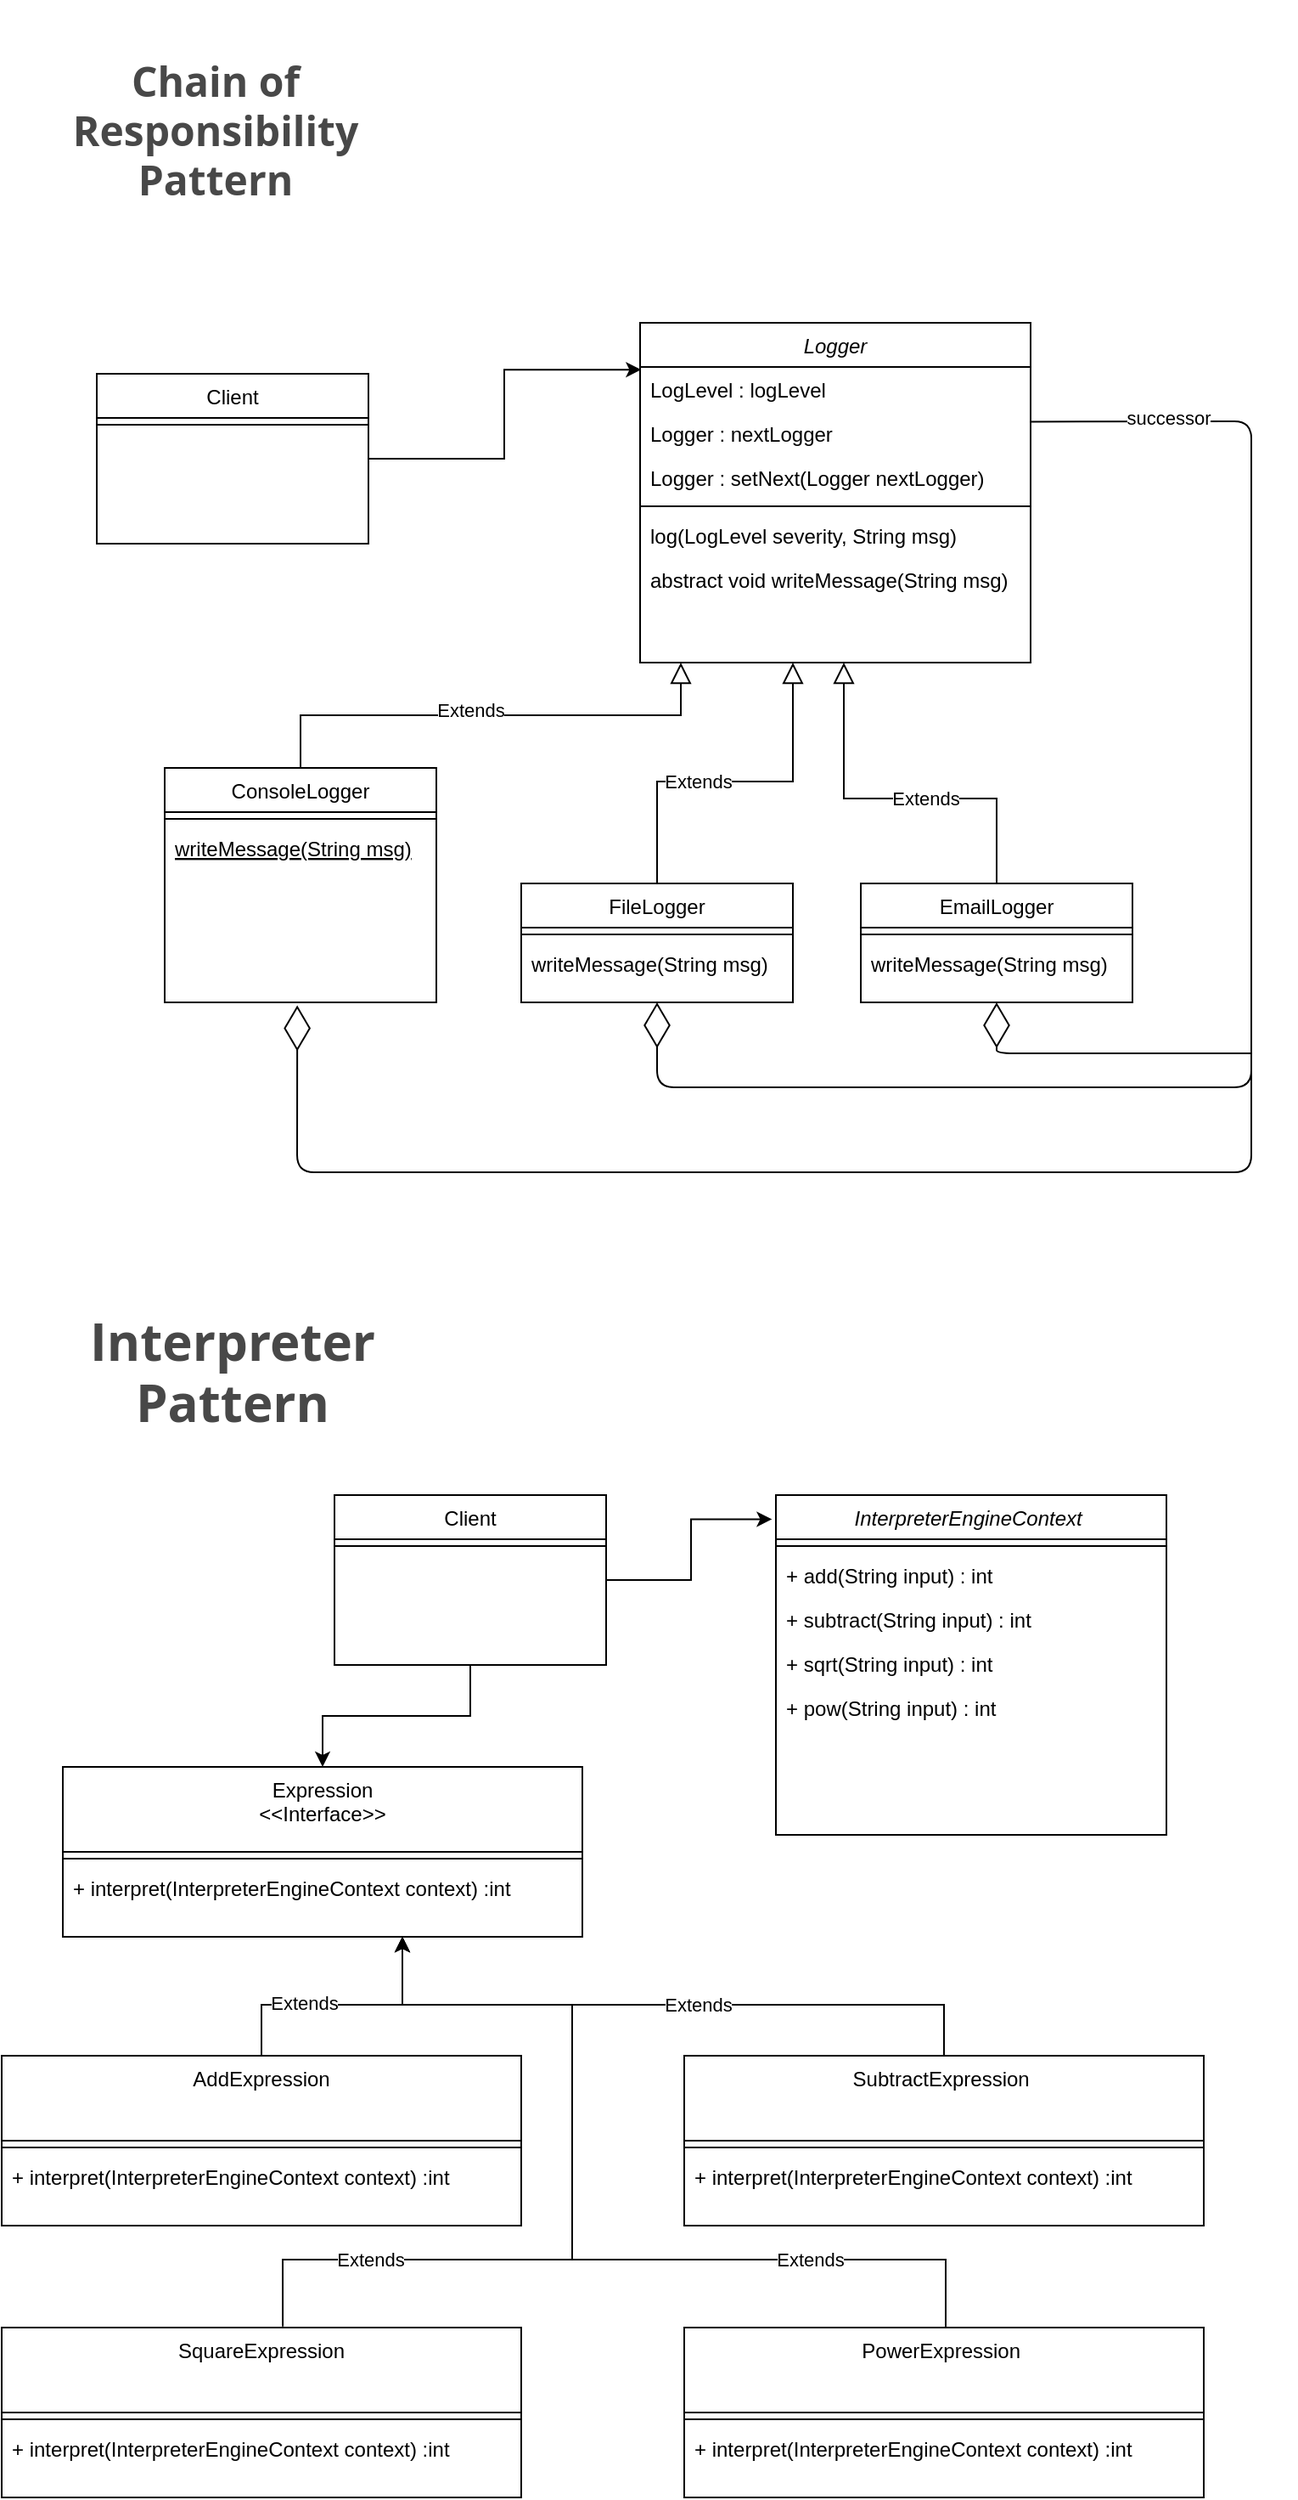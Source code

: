 <mxfile version="14.6.13" type="google"><diagram id="C5RBs43oDa-KdzZeNtuy" name="Page-1"><mxGraphModel dx="1038" dy="591" grid="1" gridSize="10" guides="1" tooltips="1" connect="1" arrows="1" fold="1" page="1" pageScale="1" pageWidth="827" pageHeight="1169" math="0" shadow="0"><root><mxCell id="WIyWlLk6GJQsqaUBKTNV-0"/><mxCell id="WIyWlLk6GJQsqaUBKTNV-1" parent="WIyWlLk6GJQsqaUBKTNV-0"/><mxCell id="zkfFHV4jXpPFQw0GAbJ--0" value="Logger" style="swimlane;fontStyle=2;align=center;verticalAlign=top;childLayout=stackLayout;horizontal=1;startSize=26;horizontalStack=0;resizeParent=1;resizeLast=0;collapsible=1;marginBottom=0;rounded=0;shadow=0;strokeWidth=1;" parent="WIyWlLk6GJQsqaUBKTNV-1" vertex="1"><mxGeometry x="410" y="230" width="230" height="200" as="geometry"><mxRectangle x="230" y="140" width="160" height="26" as="alternateBounds"/></mxGeometry></mxCell><mxCell id="zkfFHV4jXpPFQw0GAbJ--1" value="LogLevel : logLevel" style="text;align=left;verticalAlign=top;spacingLeft=4;spacingRight=4;overflow=hidden;rotatable=0;points=[[0,0.5],[1,0.5]];portConstraint=eastwest;" parent="zkfFHV4jXpPFQw0GAbJ--0" vertex="1"><mxGeometry y="26" width="230" height="26" as="geometry"/></mxCell><mxCell id="zkfFHV4jXpPFQw0GAbJ--2" value="Logger : nextLogger" style="text;align=left;verticalAlign=top;spacingLeft=4;spacingRight=4;overflow=hidden;rotatable=0;points=[[0,0.5],[1,0.5]];portConstraint=eastwest;rounded=0;shadow=0;html=0;" parent="zkfFHV4jXpPFQw0GAbJ--0" vertex="1"><mxGeometry y="52" width="230" height="26" as="geometry"/></mxCell><mxCell id="jDMKG_w_eBhukUn2vPOG-15" value="Logger : setNext(Logger nextLogger)" style="text;align=left;verticalAlign=top;spacingLeft=4;spacingRight=4;overflow=hidden;rotatable=0;points=[[0,0.5],[1,0.5]];portConstraint=eastwest;rounded=0;shadow=0;html=0;" parent="zkfFHV4jXpPFQw0GAbJ--0" vertex="1"><mxGeometry y="78" width="230" height="26" as="geometry"/></mxCell><mxCell id="zkfFHV4jXpPFQw0GAbJ--4" value="" style="line;html=1;strokeWidth=1;align=left;verticalAlign=middle;spacingTop=-1;spacingLeft=3;spacingRight=3;rotatable=0;labelPosition=right;points=[];portConstraint=eastwest;" parent="zkfFHV4jXpPFQw0GAbJ--0" vertex="1"><mxGeometry y="104" width="230" height="8" as="geometry"/></mxCell><mxCell id="zkfFHV4jXpPFQw0GAbJ--5" value="log(LogLevel severity, String msg)" style="text;align=left;verticalAlign=top;spacingLeft=4;spacingRight=4;overflow=hidden;rotatable=0;points=[[0,0.5],[1,0.5]];portConstraint=eastwest;" parent="zkfFHV4jXpPFQw0GAbJ--0" vertex="1"><mxGeometry y="112" width="230" height="26" as="geometry"/></mxCell><mxCell id="jDMKG_w_eBhukUn2vPOG-16" value="abstract void writeMessage(String msg)" style="text;align=left;verticalAlign=top;spacingLeft=4;spacingRight=4;overflow=hidden;rotatable=0;points=[[0,0.5],[1,0.5]];portConstraint=eastwest;" parent="zkfFHV4jXpPFQw0GAbJ--0" vertex="1"><mxGeometry y="138" width="230" height="26" as="geometry"/></mxCell><mxCell id="zkfFHV4jXpPFQw0GAbJ--6" value="ConsoleLogger" style="swimlane;fontStyle=0;align=center;verticalAlign=top;childLayout=stackLayout;horizontal=1;startSize=26;horizontalStack=0;resizeParent=1;resizeLast=0;collapsible=1;marginBottom=0;rounded=0;shadow=0;strokeWidth=1;" parent="WIyWlLk6GJQsqaUBKTNV-1" vertex="1"><mxGeometry x="130" y="492" width="160" height="138" as="geometry"><mxRectangle x="130" y="380" width="160" height="26" as="alternateBounds"/></mxGeometry></mxCell><mxCell id="zkfFHV4jXpPFQw0GAbJ--9" value="" style="line;html=1;strokeWidth=1;align=left;verticalAlign=middle;spacingTop=-1;spacingLeft=3;spacingRight=3;rotatable=0;labelPosition=right;points=[];portConstraint=eastwest;" parent="zkfFHV4jXpPFQw0GAbJ--6" vertex="1"><mxGeometry y="26" width="160" height="8" as="geometry"/></mxCell><mxCell id="zkfFHV4jXpPFQw0GAbJ--10" value="writeMessage(String msg)" style="text;align=left;verticalAlign=top;spacingLeft=4;spacingRight=4;overflow=hidden;rotatable=0;points=[[0,0.5],[1,0.5]];portConstraint=eastwest;fontStyle=4" parent="zkfFHV4jXpPFQw0GAbJ--6" vertex="1"><mxGeometry y="34" width="160" height="26" as="geometry"/></mxCell><mxCell id="zkfFHV4jXpPFQw0GAbJ--12" value="" style="endArrow=block;endSize=10;endFill=0;shadow=0;strokeWidth=1;rounded=0;edgeStyle=elbowEdgeStyle;elbow=vertical;" parent="WIyWlLk6GJQsqaUBKTNV-1" source="zkfFHV4jXpPFQw0GAbJ--6" edge="1"><mxGeometry width="160" relative="1" as="geometry"><mxPoint x="210" y="403" as="sourcePoint"/><mxPoint x="434" y="430" as="targetPoint"/></mxGeometry></mxCell><mxCell id="jDMKG_w_eBhukUn2vPOG-6" value="Extends" style="edgeLabel;html=1;align=center;verticalAlign=middle;resizable=0;points=[];" parent="zkfFHV4jXpPFQw0GAbJ--12" vertex="1" connectable="0"><mxGeometry x="-0.086" y="3" relative="1" as="geometry"><mxPoint as="offset"/></mxGeometry></mxCell><mxCell id="zkfFHV4jXpPFQw0GAbJ--13" value="FileLogger" style="swimlane;fontStyle=0;align=center;verticalAlign=top;childLayout=stackLayout;horizontal=1;startSize=26;horizontalStack=0;resizeParent=1;resizeLast=0;collapsible=1;marginBottom=0;rounded=0;shadow=0;strokeWidth=1;" parent="WIyWlLk6GJQsqaUBKTNV-1" vertex="1"><mxGeometry x="340" y="560" width="160" height="70" as="geometry"><mxRectangle x="340" y="380" width="170" height="26" as="alternateBounds"/></mxGeometry></mxCell><mxCell id="zkfFHV4jXpPFQw0GAbJ--15" value="" style="line;html=1;strokeWidth=1;align=left;verticalAlign=middle;spacingTop=-1;spacingLeft=3;spacingRight=3;rotatable=0;labelPosition=right;points=[];portConstraint=eastwest;" parent="zkfFHV4jXpPFQw0GAbJ--13" vertex="1"><mxGeometry y="26" width="160" height="8" as="geometry"/></mxCell><mxCell id="zkfFHV4jXpPFQw0GAbJ--14" value="writeMessage(String msg)" style="text;align=left;verticalAlign=top;spacingLeft=4;spacingRight=4;overflow=hidden;rotatable=0;points=[[0,0.5],[1,0.5]];portConstraint=eastwest;" parent="zkfFHV4jXpPFQw0GAbJ--13" vertex="1"><mxGeometry y="34" width="160" height="26" as="geometry"/></mxCell><mxCell id="zkfFHV4jXpPFQw0GAbJ--16" value="" style="endArrow=block;endSize=10;endFill=0;shadow=0;strokeWidth=1;rounded=0;edgeStyle=elbowEdgeStyle;elbow=vertical;exitX=0.5;exitY=0;exitDx=0;exitDy=0;" parent="WIyWlLk6GJQsqaUBKTNV-1" source="zkfFHV4jXpPFQw0GAbJ--13" edge="1"><mxGeometry width="160" relative="1" as="geometry"><mxPoint x="220" y="573" as="sourcePoint"/><mxPoint x="500" y="430" as="targetPoint"/><Array as="points"><mxPoint x="460" y="500"/></Array></mxGeometry></mxCell><mxCell id="jDMKG_w_eBhukUn2vPOG-9" value="Extends" style="edgeLabel;html=1;align=center;verticalAlign=middle;resizable=0;points=[];" parent="zkfFHV4jXpPFQw0GAbJ--16" vertex="1" connectable="0"><mxGeometry x="-0.343" relative="1" as="geometry"><mxPoint x="15" as="offset"/></mxGeometry></mxCell><mxCell id="jDMKG_w_eBhukUn2vPOG-1" style="edgeStyle=orthogonalEdgeStyle;rounded=0;orthogonalLoop=1;jettySize=auto;html=1;entryX=0.003;entryY=0.138;entryDx=0;entryDy=0;entryPerimeter=0;" parent="WIyWlLk6GJQsqaUBKTNV-1" source="zkfFHV4jXpPFQw0GAbJ--17" target="zkfFHV4jXpPFQw0GAbJ--0" edge="1"><mxGeometry relative="1" as="geometry"/></mxCell><mxCell id="zkfFHV4jXpPFQw0GAbJ--17" value="Client" style="swimlane;fontStyle=0;align=center;verticalAlign=top;childLayout=stackLayout;horizontal=1;startSize=26;horizontalStack=0;resizeParent=1;resizeLast=0;collapsible=1;marginBottom=0;rounded=0;shadow=0;strokeWidth=1;" parent="WIyWlLk6GJQsqaUBKTNV-1" vertex="1"><mxGeometry x="90" y="260" width="160" height="100" as="geometry"><mxRectangle x="550" y="140" width="160" height="26" as="alternateBounds"/></mxGeometry></mxCell><mxCell id="zkfFHV4jXpPFQw0GAbJ--23" value="" style="line;html=1;strokeWidth=1;align=left;verticalAlign=middle;spacingTop=-1;spacingLeft=3;spacingRight=3;rotatable=0;labelPosition=right;points=[];portConstraint=eastwest;" parent="zkfFHV4jXpPFQw0GAbJ--17" vertex="1"><mxGeometry y="26" width="160" height="8" as="geometry"/></mxCell><mxCell id="jDMKG_w_eBhukUn2vPOG-2" value="EmailLogger" style="swimlane;fontStyle=0;align=center;verticalAlign=top;childLayout=stackLayout;horizontal=1;startSize=26;horizontalStack=0;resizeParent=1;resizeLast=0;collapsible=1;marginBottom=0;rounded=0;shadow=0;strokeWidth=1;" parent="WIyWlLk6GJQsqaUBKTNV-1" vertex="1"><mxGeometry x="540" y="560" width="160" height="70" as="geometry"><mxRectangle x="340" y="380" width="170" height="26" as="alternateBounds"/></mxGeometry></mxCell><mxCell id="jDMKG_w_eBhukUn2vPOG-4" value="" style="line;html=1;strokeWidth=1;align=left;verticalAlign=middle;spacingTop=-1;spacingLeft=3;spacingRight=3;rotatable=0;labelPosition=right;points=[];portConstraint=eastwest;" parent="jDMKG_w_eBhukUn2vPOG-2" vertex="1"><mxGeometry y="26" width="160" height="8" as="geometry"/></mxCell><mxCell id="jDMKG_w_eBhukUn2vPOG-3" value="writeMessage(String msg)" style="text;align=left;verticalAlign=top;spacingLeft=4;spacingRight=4;overflow=hidden;rotatable=0;points=[[0,0.5],[1,0.5]];portConstraint=eastwest;" parent="jDMKG_w_eBhukUn2vPOG-2" vertex="1"><mxGeometry y="34" width="160" height="26" as="geometry"/></mxCell><mxCell id="jDMKG_w_eBhukUn2vPOG-5" value="" style="endArrow=block;endSize=10;endFill=0;shadow=0;strokeWidth=1;rounded=0;edgeStyle=elbowEdgeStyle;elbow=vertical;exitX=0.5;exitY=0;exitDx=0;exitDy=0;" parent="WIyWlLk6GJQsqaUBKTNV-1" source="jDMKG_w_eBhukUn2vPOG-2" edge="1"><mxGeometry width="160" relative="1" as="geometry"><mxPoint x="470" y="570" as="sourcePoint"/><mxPoint x="530" y="430" as="targetPoint"/><Array as="points"><mxPoint x="470" y="510"/></Array></mxGeometry></mxCell><mxCell id="jDMKG_w_eBhukUn2vPOG-10" value="Extends" style="edgeLabel;html=1;align=center;verticalAlign=middle;resizable=0;points=[];" parent="jDMKG_w_eBhukUn2vPOG-5" vertex="1" connectable="0"><mxGeometry x="-0.163" relative="1" as="geometry"><mxPoint as="offset"/></mxGeometry></mxCell><mxCell id="jDMKG_w_eBhukUn2vPOG-11" value="" style="endArrow=diamondThin;endFill=0;endSize=24;html=1;entryX=0.5;entryY=1;entryDx=0;entryDy=0;exitX=0.998;exitY=0.238;exitDx=0;exitDy=0;exitPerimeter=0;" parent="WIyWlLk6GJQsqaUBKTNV-1" source="zkfFHV4jXpPFQw0GAbJ--2" target="zkfFHV4jXpPFQw0GAbJ--13" edge="1"><mxGeometry width="160" relative="1" as="geometry"><mxPoint x="320" y="460" as="sourcePoint"/><mxPoint x="480" y="460" as="targetPoint"/><Array as="points"><mxPoint x="770" y="288"/><mxPoint x="770" y="680"/><mxPoint x="420" y="680"/></Array></mxGeometry></mxCell><mxCell id="jDMKG_w_eBhukUn2vPOG-14" value="successor" style="edgeLabel;html=1;align=center;verticalAlign=middle;resizable=0;points=[];" parent="jDMKG_w_eBhukUn2vPOG-11" vertex="1" connectable="0"><mxGeometry x="-0.824" y="2" relative="1" as="geometry"><mxPoint as="offset"/></mxGeometry></mxCell><mxCell id="jDMKG_w_eBhukUn2vPOG-12" value="" style="endArrow=diamondThin;endFill=0;endSize=24;html=1;entryX=0.488;entryY=1.069;entryDx=0;entryDy=0;entryPerimeter=0;" parent="WIyWlLk6GJQsqaUBKTNV-1" edge="1"><mxGeometry width="160" relative="1" as="geometry"><mxPoint x="770" y="660" as="sourcePoint"/><mxPoint x="208.08" y="631.794" as="targetPoint"/><Array as="points"><mxPoint x="770" y="730"/><mxPoint x="208" y="730"/></Array></mxGeometry></mxCell><mxCell id="jDMKG_w_eBhukUn2vPOG-13" value="" style="endArrow=diamondThin;endFill=0;endSize=24;html=1;entryX=0.5;entryY=1;entryDx=0;entryDy=0;" parent="WIyWlLk6GJQsqaUBKTNV-1" target="jDMKG_w_eBhukUn2vPOG-2" edge="1"><mxGeometry width="160" relative="1" as="geometry"><mxPoint x="770" y="660" as="sourcePoint"/><mxPoint x="430" y="640" as="targetPoint"/><Array as="points"><mxPoint x="770" y="660"/><mxPoint x="620" y="660"/></Array></mxGeometry></mxCell><mxCell id="jDMKG_w_eBhukUn2vPOG-18" value="&lt;h3 style=&quot;box-sizing: border-box ; color: rgb(72 , 72 , 72) ; font-family: &amp;#34;open sans&amp;#34; , sans-serif ; line-height: 1.2 ; margin: 0px 0px 16px ; padding: 0px ; font-size: 24px ; background-color: rgb(255 , 255 , 255)&quot;&gt;&lt;span id=&quot;Vi_du_Chain_of_Responsibility_Pattern_voi_ung_dung_Logger&quot; style=&quot;box-sizing: border-box&quot;&gt;Chain of Responsibility Pattern&lt;/span&gt;&lt;/h3&gt;" style="text;html=1;strokeColor=none;fillColor=none;align=center;verticalAlign=middle;whiteSpace=wrap;rounded=0;" parent="WIyWlLk6GJQsqaUBKTNV-1" vertex="1"><mxGeometry x="60" y="40" width="200" height="170" as="geometry"/></mxCell><mxCell id="jDMKG_w_eBhukUn2vPOG-19" value="&lt;h2 style=&quot;box-sizing: border-box ; color: rgb(72 , 72 , 72) ; font-family: &amp;#34;open sans&amp;#34; , sans-serif ; line-height: 1.2 ; margin: 0px 0px 16px ; padding: 0px ; font-size: 30px ; background-color: rgb(255 , 255 , 255)&quot;&gt;&lt;span id=&quot;Interpreter_Pattern_la_gi&quot; style=&quot;box-sizing: border-box&quot;&gt;Interpreter Pattern&lt;/span&gt;&lt;/h2&gt;" style="text;html=1;strokeColor=none;fillColor=none;align=center;verticalAlign=middle;whiteSpace=wrap;rounded=0;" parent="WIyWlLk6GJQsqaUBKTNV-1" vertex="1"><mxGeometry x="70" y="770" width="200" height="170" as="geometry"/></mxCell><mxCell id="jDMKG_w_eBhukUn2vPOG-29" style="edgeStyle=orthogonalEdgeStyle;rounded=0;orthogonalLoop=1;jettySize=auto;html=1;entryX=-0.01;entryY=0.071;entryDx=0;entryDy=0;entryPerimeter=0;" parent="WIyWlLk6GJQsqaUBKTNV-1" source="jDMKG_w_eBhukUn2vPOG-20" target="jDMKG_w_eBhukUn2vPOG-22" edge="1"><mxGeometry relative="1" as="geometry"/></mxCell><mxCell id="jDMKG_w_eBhukUn2vPOG-40" style="edgeStyle=orthogonalEdgeStyle;rounded=0;orthogonalLoop=1;jettySize=auto;html=1;exitX=0.5;exitY=1;exitDx=0;exitDy=0;entryX=0.5;entryY=0;entryDx=0;entryDy=0;" parent="WIyWlLk6GJQsqaUBKTNV-1" source="jDMKG_w_eBhukUn2vPOG-20" target="jDMKG_w_eBhukUn2vPOG-31" edge="1"><mxGeometry relative="1" as="geometry"/></mxCell><mxCell id="jDMKG_w_eBhukUn2vPOG-20" value="Client" style="swimlane;fontStyle=0;align=center;verticalAlign=top;childLayout=stackLayout;horizontal=1;startSize=26;horizontalStack=0;resizeParent=1;resizeLast=0;collapsible=1;marginBottom=0;rounded=0;shadow=0;strokeWidth=1;" parent="WIyWlLk6GJQsqaUBKTNV-1" vertex="1"><mxGeometry x="230" y="920" width="160" height="100" as="geometry"><mxRectangle x="550" y="140" width="160" height="26" as="alternateBounds"/></mxGeometry></mxCell><mxCell id="jDMKG_w_eBhukUn2vPOG-21" value="" style="line;html=1;strokeWidth=1;align=left;verticalAlign=middle;spacingTop=-1;spacingLeft=3;spacingRight=3;rotatable=0;labelPosition=right;points=[];portConstraint=eastwest;" parent="jDMKG_w_eBhukUn2vPOG-20" vertex="1"><mxGeometry y="26" width="160" height="8" as="geometry"/></mxCell><mxCell id="jDMKG_w_eBhukUn2vPOG-22" value="InterpreterEngineContext " style="swimlane;fontStyle=2;align=center;verticalAlign=top;childLayout=stackLayout;horizontal=1;startSize=26;horizontalStack=0;resizeParent=1;resizeLast=0;collapsible=1;marginBottom=0;rounded=0;shadow=0;strokeWidth=1;" parent="WIyWlLk6GJQsqaUBKTNV-1" vertex="1"><mxGeometry x="490" y="920" width="230" height="200" as="geometry"><mxRectangle x="230" y="140" width="160" height="26" as="alternateBounds"/></mxGeometry></mxCell><mxCell id="jDMKG_w_eBhukUn2vPOG-26" value="" style="line;html=1;strokeWidth=1;align=left;verticalAlign=middle;spacingTop=-1;spacingLeft=3;spacingRight=3;rotatable=0;labelPosition=right;points=[];portConstraint=eastwest;" parent="jDMKG_w_eBhukUn2vPOG-22" vertex="1"><mxGeometry y="26" width="230" height="8" as="geometry"/></mxCell><mxCell id="jDMKG_w_eBhukUn2vPOG-27" value="+ add(String input) : int" style="text;align=left;verticalAlign=top;spacingLeft=4;spacingRight=4;overflow=hidden;rotatable=0;points=[[0,0.5],[1,0.5]];portConstraint=eastwest;" parent="jDMKG_w_eBhukUn2vPOG-22" vertex="1"><mxGeometry y="34" width="230" height="26" as="geometry"/></mxCell><mxCell id="jDMKG_w_eBhukUn2vPOG-28" value="+ subtract(String input) : int" style="text;align=left;verticalAlign=top;spacingLeft=4;spacingRight=4;overflow=hidden;rotatable=0;points=[[0,0.5],[1,0.5]];portConstraint=eastwest;" parent="jDMKG_w_eBhukUn2vPOG-22" vertex="1"><mxGeometry y="60" width="230" height="26" as="geometry"/></mxCell><mxCell id="jDMKG_w_eBhukUn2vPOG-55" value="+ sqrt(String input) : int" style="text;align=left;verticalAlign=top;spacingLeft=4;spacingRight=4;overflow=hidden;rotatable=0;points=[[0,0.5],[1,0.5]];portConstraint=eastwest;" parent="jDMKG_w_eBhukUn2vPOG-22" vertex="1"><mxGeometry y="86" width="230" height="26" as="geometry"/></mxCell><mxCell id="jDMKG_w_eBhukUn2vPOG-56" value="+ pow(String input) : int" style="text;align=left;verticalAlign=top;spacingLeft=4;spacingRight=4;overflow=hidden;rotatable=0;points=[[0,0.5],[1,0.5]];portConstraint=eastwest;" parent="jDMKG_w_eBhukUn2vPOG-22" vertex="1"><mxGeometry y="112" width="230" height="26" as="geometry"/></mxCell><mxCell id="jDMKG_w_eBhukUn2vPOG-31" value="Expression&#10;&lt;&lt;Interface&gt;&gt;" style="swimlane;fontStyle=0;align=center;verticalAlign=top;childLayout=stackLayout;horizontal=1;startSize=50;horizontalStack=0;resizeParent=1;resizeLast=0;collapsible=1;marginBottom=0;rounded=0;shadow=0;strokeWidth=1;" parent="WIyWlLk6GJQsqaUBKTNV-1" vertex="1"><mxGeometry x="70" y="1080" width="306" height="100" as="geometry"><mxRectangle x="550" y="140" width="160" height="26" as="alternateBounds"/></mxGeometry></mxCell><mxCell id="jDMKG_w_eBhukUn2vPOG-32" value="" style="line;html=1;strokeWidth=1;align=left;verticalAlign=middle;spacingTop=-1;spacingLeft=3;spacingRight=3;rotatable=0;labelPosition=right;points=[];portConstraint=eastwest;" parent="jDMKG_w_eBhukUn2vPOG-31" vertex="1"><mxGeometry y="50" width="306" height="8" as="geometry"/></mxCell><mxCell id="jDMKG_w_eBhukUn2vPOG-33" value="+ interpret(InterpreterEngineContext context) :int" style="text;align=left;verticalAlign=top;spacingLeft=4;spacingRight=4;overflow=hidden;rotatable=0;points=[[0,0.5],[1,0.5]];portConstraint=eastwest;" parent="jDMKG_w_eBhukUn2vPOG-31" vertex="1"><mxGeometry y="58" width="306" height="26" as="geometry"/></mxCell><mxCell id="jDMKG_w_eBhukUn2vPOG-41" style="edgeStyle=orthogonalEdgeStyle;rounded=0;orthogonalLoop=1;jettySize=auto;html=1;" parent="WIyWlLk6GJQsqaUBKTNV-1" source="jDMKG_w_eBhukUn2vPOG-34" edge="1"><mxGeometry relative="1" as="geometry"><mxPoint x="270" y="1180" as="targetPoint"/><Array as="points"><mxPoint x="187" y="1220"/><mxPoint x="270" y="1220"/></Array></mxGeometry></mxCell><mxCell id="jDMKG_w_eBhukUn2vPOG-43" value="Extends" style="edgeLabel;html=1;align=center;verticalAlign=middle;resizable=0;points=[];" parent="jDMKG_w_eBhukUn2vPOG-41" vertex="1" connectable="0"><mxGeometry x="-0.278" y="1" relative="1" as="geometry"><mxPoint as="offset"/></mxGeometry></mxCell><mxCell id="jDMKG_w_eBhukUn2vPOG-34" value="AddExpression" style="swimlane;fontStyle=0;align=center;verticalAlign=top;childLayout=stackLayout;horizontal=1;startSize=50;horizontalStack=0;resizeParent=1;resizeLast=0;collapsible=1;marginBottom=0;rounded=0;shadow=0;strokeWidth=1;" parent="WIyWlLk6GJQsqaUBKTNV-1" vertex="1"><mxGeometry x="34" y="1250" width="306" height="100" as="geometry"><mxRectangle x="550" y="140" width="160" height="26" as="alternateBounds"/></mxGeometry></mxCell><mxCell id="jDMKG_w_eBhukUn2vPOG-35" value="" style="line;html=1;strokeWidth=1;align=left;verticalAlign=middle;spacingTop=-1;spacingLeft=3;spacingRight=3;rotatable=0;labelPosition=right;points=[];portConstraint=eastwest;" parent="jDMKG_w_eBhukUn2vPOG-34" vertex="1"><mxGeometry y="50" width="306" height="8" as="geometry"/></mxCell><mxCell id="jDMKG_w_eBhukUn2vPOG-36" value="+ interpret(InterpreterEngineContext context) :int" style="text;align=left;verticalAlign=top;spacingLeft=4;spacingRight=4;overflow=hidden;rotatable=0;points=[[0,0.5],[1,0.5]];portConstraint=eastwest;" parent="jDMKG_w_eBhukUn2vPOG-34" vertex="1"><mxGeometry y="58" width="306" height="26" as="geometry"/></mxCell><mxCell id="jDMKG_w_eBhukUn2vPOG-42" style="edgeStyle=orthogonalEdgeStyle;rounded=0;orthogonalLoop=1;jettySize=auto;html=1;" parent="WIyWlLk6GJQsqaUBKTNV-1" source="jDMKG_w_eBhukUn2vPOG-37" edge="1"><mxGeometry relative="1" as="geometry"><mxPoint x="270" y="1180" as="targetPoint"/><Array as="points"><mxPoint x="589" y="1220"/><mxPoint x="270" y="1220"/></Array></mxGeometry></mxCell><mxCell id="jDMKG_w_eBhukUn2vPOG-44" value="Extends" style="edgeLabel;html=1;align=center;verticalAlign=middle;resizable=0;points=[];" parent="jDMKG_w_eBhukUn2vPOG-42" vertex="1" connectable="0"><mxGeometry x="-0.101" relative="1" as="geometry"><mxPoint as="offset"/></mxGeometry></mxCell><mxCell id="jDMKG_w_eBhukUn2vPOG-37" value="SubtractExpression " style="swimlane;fontStyle=0;align=center;verticalAlign=top;childLayout=stackLayout;horizontal=1;startSize=50;horizontalStack=0;resizeParent=1;resizeLast=0;collapsible=1;marginBottom=0;rounded=0;shadow=0;strokeWidth=1;" parent="WIyWlLk6GJQsqaUBKTNV-1" vertex="1"><mxGeometry x="436" y="1250" width="306" height="100" as="geometry"><mxRectangle x="550" y="140" width="160" height="26" as="alternateBounds"/></mxGeometry></mxCell><mxCell id="jDMKG_w_eBhukUn2vPOG-38" value="" style="line;html=1;strokeWidth=1;align=left;verticalAlign=middle;spacingTop=-1;spacingLeft=3;spacingRight=3;rotatable=0;labelPosition=right;points=[];portConstraint=eastwest;" parent="jDMKG_w_eBhukUn2vPOG-37" vertex="1"><mxGeometry y="50" width="306" height="8" as="geometry"/></mxCell><mxCell id="jDMKG_w_eBhukUn2vPOG-39" value="+ interpret(InterpreterEngineContext context) :int" style="text;align=left;verticalAlign=top;spacingLeft=4;spacingRight=4;overflow=hidden;rotatable=0;points=[[0,0.5],[1,0.5]];portConstraint=eastwest;" parent="jDMKG_w_eBhukUn2vPOG-37" vertex="1"><mxGeometry y="58" width="306" height="26" as="geometry"/></mxCell><mxCell id="jDMKG_w_eBhukUn2vPOG-45" value="SquareExpression" style="swimlane;fontStyle=0;align=center;verticalAlign=top;childLayout=stackLayout;horizontal=1;startSize=50;horizontalStack=0;resizeParent=1;resizeLast=0;collapsible=1;marginBottom=0;rounded=0;shadow=0;strokeWidth=1;" parent="WIyWlLk6GJQsqaUBKTNV-1" vertex="1"><mxGeometry x="34" y="1410" width="306" height="100" as="geometry"><mxRectangle x="550" y="140" width="160" height="26" as="alternateBounds"/></mxGeometry></mxCell><mxCell id="jDMKG_w_eBhukUn2vPOG-46" value="" style="line;html=1;strokeWidth=1;align=left;verticalAlign=middle;spacingTop=-1;spacingLeft=3;spacingRight=3;rotatable=0;labelPosition=right;points=[];portConstraint=eastwest;" parent="jDMKG_w_eBhukUn2vPOG-45" vertex="1"><mxGeometry y="50" width="306" height="8" as="geometry"/></mxCell><mxCell id="jDMKG_w_eBhukUn2vPOG-47" value="+ interpret(InterpreterEngineContext context) :int" style="text;align=left;verticalAlign=top;spacingLeft=4;spacingRight=4;overflow=hidden;rotatable=0;points=[[0,0.5],[1,0.5]];portConstraint=eastwest;" parent="jDMKG_w_eBhukUn2vPOG-45" vertex="1"><mxGeometry y="58" width="306" height="26" as="geometry"/></mxCell><mxCell id="jDMKG_w_eBhukUn2vPOG-48" value="PowerExpression " style="swimlane;fontStyle=0;align=center;verticalAlign=top;childLayout=stackLayout;horizontal=1;startSize=50;horizontalStack=0;resizeParent=1;resizeLast=0;collapsible=1;marginBottom=0;rounded=0;shadow=0;strokeWidth=1;" parent="WIyWlLk6GJQsqaUBKTNV-1" vertex="1"><mxGeometry x="436" y="1410" width="306" height="100" as="geometry"><mxRectangle x="550" y="140" width="160" height="26" as="alternateBounds"/></mxGeometry></mxCell><mxCell id="jDMKG_w_eBhukUn2vPOG-49" value="" style="line;html=1;strokeWidth=1;align=left;verticalAlign=middle;spacingTop=-1;spacingLeft=3;spacingRight=3;rotatable=0;labelPosition=right;points=[];portConstraint=eastwest;" parent="jDMKG_w_eBhukUn2vPOG-48" vertex="1"><mxGeometry y="50" width="306" height="8" as="geometry"/></mxCell><mxCell id="jDMKG_w_eBhukUn2vPOG-50" value="+ interpret(InterpreterEngineContext context) :int" style="text;align=left;verticalAlign=top;spacingLeft=4;spacingRight=4;overflow=hidden;rotatable=0;points=[[0,0.5],[1,0.5]];portConstraint=eastwest;" parent="jDMKG_w_eBhukUn2vPOG-48" vertex="1"><mxGeometry y="58" width="306" height="26" as="geometry"/></mxCell><mxCell id="jDMKG_w_eBhukUn2vPOG-51" style="edgeStyle=orthogonalEdgeStyle;rounded=0;orthogonalLoop=1;jettySize=auto;html=1;exitX=0.541;exitY=-0.006;exitDx=0;exitDy=0;exitPerimeter=0;" parent="WIyWlLk6GJQsqaUBKTNV-1" source="jDMKG_w_eBhukUn2vPOG-45" edge="1"><mxGeometry relative="1" as="geometry"><mxPoint x="270" y="1180" as="targetPoint"/><mxPoint x="200" y="1390" as="sourcePoint"/><Array as="points"><mxPoint x="200" y="1370"/><mxPoint x="370" y="1370"/><mxPoint x="370" y="1220"/><mxPoint x="270" y="1220"/></Array></mxGeometry></mxCell><mxCell id="jDMKG_w_eBhukUn2vPOG-52" value="Extends" style="edgeLabel;html=1;align=center;verticalAlign=middle;resizable=0;points=[];" parent="jDMKG_w_eBhukUn2vPOG-51" vertex="1" connectable="0"><mxGeometry x="-0.278" y="1" relative="1" as="geometry"><mxPoint x="-90" y="1" as="offset"/></mxGeometry></mxCell><mxCell id="jDMKG_w_eBhukUn2vPOG-53" style="edgeStyle=orthogonalEdgeStyle;rounded=0;orthogonalLoop=1;jettySize=auto;html=1;" parent="WIyWlLk6GJQsqaUBKTNV-1" edge="1"><mxGeometry relative="1" as="geometry"><mxPoint x="270" y="1180" as="targetPoint"/><mxPoint x="590" y="1410" as="sourcePoint"/><Array as="points"><mxPoint x="590" y="1370"/><mxPoint x="370" y="1370"/><mxPoint x="370" y="1220"/><mxPoint x="270" y="1220"/></Array></mxGeometry></mxCell><mxCell id="jDMKG_w_eBhukUn2vPOG-54" value="Extends" style="edgeLabel;html=1;align=center;verticalAlign=middle;resizable=0;points=[];" parent="jDMKG_w_eBhukUn2vPOG-53" vertex="1" connectable="0"><mxGeometry x="-0.278" y="1" relative="1" as="geometry"><mxPoint x="78" y="-1" as="offset"/></mxGeometry></mxCell></root></mxGraphModel></diagram></mxfile>